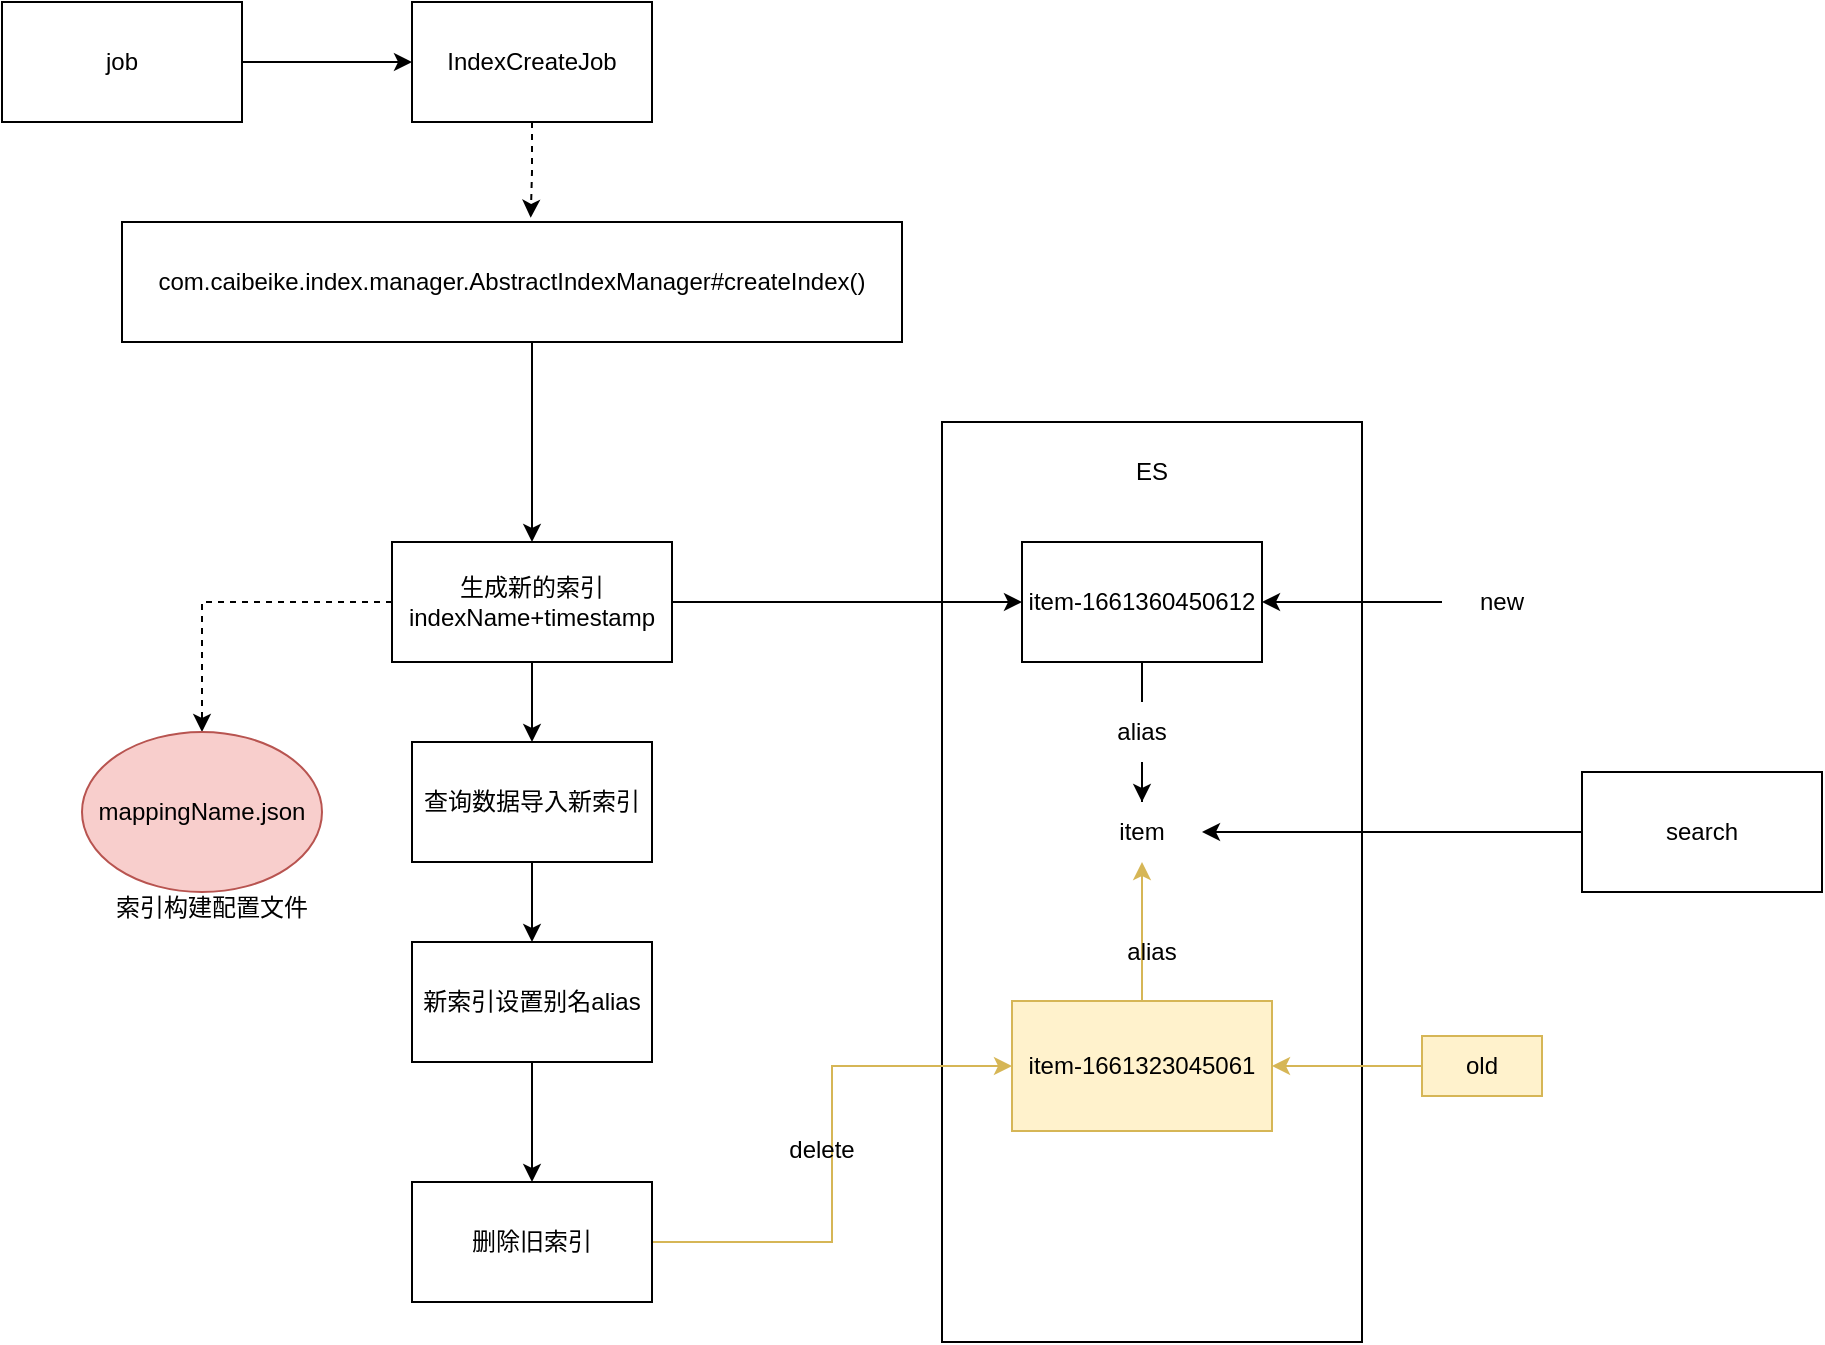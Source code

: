 <mxfile version="20.1.1" type="github"><diagram name="Page-1" id="52a04d89-c75d-2922-d76d-85b35f80e030"><mxGraphModel dx="1221" dy="634" grid="1" gridSize="10" guides="1" tooltips="1" connect="1" arrows="1" fold="1" page="1" pageScale="1" pageWidth="1100" pageHeight="850" background="none" math="0" shadow="0"><root><mxCell id="0"/><mxCell id="1" parent="0"/><mxCell id="pMYmZRGYHHG0uFq6aiRN-14" value="" style="rounded=0;whiteSpace=wrap;html=1;" vertex="1" parent="1"><mxGeometry x="610" y="310" width="210" height="460" as="geometry"/></mxCell><mxCell id="pMYmZRGYHHG0uFq6aiRN-3" value="" style="edgeStyle=orthogonalEdgeStyle;rounded=0;orthogonalLoop=1;jettySize=auto;html=1;entryX=0;entryY=0.5;entryDx=0;entryDy=0;" edge="1" parent="1" source="pMYmZRGYHHG0uFq6aiRN-1" target="pMYmZRGYHHG0uFq6aiRN-38"><mxGeometry relative="1" as="geometry"><Array as="points"><mxPoint x="150" y="130"/></Array></mxGeometry></mxCell><mxCell id="pMYmZRGYHHG0uFq6aiRN-1" value="job" style="rounded=0;whiteSpace=wrap;html=1;" vertex="1" parent="1"><mxGeometry x="140" y="100" width="120" height="60" as="geometry"/></mxCell><mxCell id="pMYmZRGYHHG0uFq6aiRN-5" value="" style="edgeStyle=orthogonalEdgeStyle;rounded=0;orthogonalLoop=1;jettySize=auto;html=1;exitX=0.5;exitY=1;exitDx=0;exitDy=0;" edge="1" parent="1" source="pMYmZRGYHHG0uFq6aiRN-2" target="pMYmZRGYHHG0uFq6aiRN-4"><mxGeometry relative="1" as="geometry"><mxPoint x="350" y="260" as="sourcePoint"/><Array as="points"><mxPoint x="405" y="350"/><mxPoint x="405" y="350"/></Array></mxGeometry></mxCell><mxCell id="pMYmZRGYHHG0uFq6aiRN-2" value="com.caibeike.index.manager.AbstractIndexManager#createIndex()" style="whiteSpace=wrap;html=1;rounded=0;" vertex="1" parent="1"><mxGeometry x="200" y="210" width="390" height="60" as="geometry"/></mxCell><mxCell id="pMYmZRGYHHG0uFq6aiRN-7" value="" style="edgeStyle=orthogonalEdgeStyle;rounded=0;orthogonalLoop=1;jettySize=auto;html=1;" edge="1" parent="1" source="pMYmZRGYHHG0uFq6aiRN-4" target="pMYmZRGYHHG0uFq6aiRN-6"><mxGeometry relative="1" as="geometry"/></mxCell><mxCell id="pMYmZRGYHHG0uFq6aiRN-23" style="edgeStyle=orthogonalEdgeStyle;rounded=0;orthogonalLoop=1;jettySize=auto;html=1;exitX=1;exitY=0.5;exitDx=0;exitDy=0;entryX=0;entryY=0.5;entryDx=0;entryDy=0;" edge="1" parent="1" source="pMYmZRGYHHG0uFq6aiRN-4" target="pMYmZRGYHHG0uFq6aiRN-20"><mxGeometry relative="1" as="geometry"/></mxCell><mxCell id="pMYmZRGYHHG0uFq6aiRN-34" style="edgeStyle=orthogonalEdgeStyle;rounded=0;orthogonalLoop=1;jettySize=auto;html=1;dashed=1;" edge="1" parent="1" source="pMYmZRGYHHG0uFq6aiRN-4" target="pMYmZRGYHHG0uFq6aiRN-33"><mxGeometry relative="1" as="geometry"/></mxCell><mxCell id="pMYmZRGYHHG0uFq6aiRN-4" value="生成新的索引&lt;br&gt;indexName+timestamp" style="whiteSpace=wrap;html=1;rounded=0;" vertex="1" parent="1"><mxGeometry x="335" y="370" width="140" height="60" as="geometry"/></mxCell><mxCell id="pMYmZRGYHHG0uFq6aiRN-6" value="查询数据导入新索引" style="whiteSpace=wrap;html=1;rounded=0;" vertex="1" parent="1"><mxGeometry x="345" y="470" width="120" height="60" as="geometry"/></mxCell><mxCell id="pMYmZRGYHHG0uFq6aiRN-11" value="" style="edgeStyle=orthogonalEdgeStyle;rounded=0;orthogonalLoop=1;jettySize=auto;html=1;exitX=0.5;exitY=1;exitDx=0;exitDy=0;" edge="1" parent="1" source="pMYmZRGYHHG0uFq6aiRN-6" target="pMYmZRGYHHG0uFq6aiRN-10"><mxGeometry relative="1" as="geometry"><mxPoint x="655" y="470" as="sourcePoint"/></mxGeometry></mxCell><mxCell id="pMYmZRGYHHG0uFq6aiRN-13" value="" style="edgeStyle=orthogonalEdgeStyle;rounded=0;orthogonalLoop=1;jettySize=auto;html=1;" edge="1" parent="1" source="pMYmZRGYHHG0uFq6aiRN-10" target="pMYmZRGYHHG0uFq6aiRN-12"><mxGeometry relative="1" as="geometry"/></mxCell><mxCell id="pMYmZRGYHHG0uFq6aiRN-10" value="新索引设置别名alias" style="whiteSpace=wrap;html=1;rounded=0;" vertex="1" parent="1"><mxGeometry x="345" y="570" width="120" height="60" as="geometry"/></mxCell><mxCell id="pMYmZRGYHHG0uFq6aiRN-29" style="edgeStyle=orthogonalEdgeStyle;rounded=0;orthogonalLoop=1;jettySize=auto;html=1;entryX=0;entryY=0.5;entryDx=0;entryDy=0;fillColor=#fff2cc;strokeColor=#d6b656;" edge="1" parent="1" source="pMYmZRGYHHG0uFq6aiRN-12" target="pMYmZRGYHHG0uFq6aiRN-17"><mxGeometry relative="1" as="geometry"/></mxCell><mxCell id="pMYmZRGYHHG0uFq6aiRN-12" value="删除旧索引" style="whiteSpace=wrap;html=1;rounded=0;" vertex="1" parent="1"><mxGeometry x="345" y="690" width="120" height="60" as="geometry"/></mxCell><mxCell id="pMYmZRGYHHG0uFq6aiRN-16" value="ES" style="text;html=1;strokeColor=none;fillColor=none;align=center;verticalAlign=middle;whiteSpace=wrap;rounded=0;" vertex="1" parent="1"><mxGeometry x="685" y="320" width="60" height="30" as="geometry"/></mxCell><mxCell id="pMYmZRGYHHG0uFq6aiRN-26" value="" style="edgeStyle=orthogonalEdgeStyle;rounded=0;orthogonalLoop=1;jettySize=auto;html=1;fillColor=#fff2cc;strokeColor=#d6b656;" edge="1" parent="1" source="pMYmZRGYHHG0uFq6aiRN-17" target="pMYmZRGYHHG0uFq6aiRN-24"><mxGeometry relative="1" as="geometry"/></mxCell><mxCell id="pMYmZRGYHHG0uFq6aiRN-17" value="item-1661323045061" style="rounded=0;whiteSpace=wrap;html=1;fillColor=#fff2cc;strokeColor=#d6b656;" vertex="1" parent="1"><mxGeometry x="645" y="599.5" width="130" height="65" as="geometry"/></mxCell><mxCell id="pMYmZRGYHHG0uFq6aiRN-19" value="" style="edgeStyle=orthogonalEdgeStyle;rounded=0;orthogonalLoop=1;jettySize=auto;html=1;fillColor=#fff2cc;strokeColor=#d6b656;" edge="1" parent="1" source="pMYmZRGYHHG0uFq6aiRN-18" target="pMYmZRGYHHG0uFq6aiRN-17"><mxGeometry relative="1" as="geometry"/></mxCell><mxCell id="pMYmZRGYHHG0uFq6aiRN-18" value="old" style="text;html=1;strokeColor=#d6b656;fillColor=#fff2cc;align=center;verticalAlign=middle;whiteSpace=wrap;rounded=0;" vertex="1" parent="1"><mxGeometry x="850" y="617" width="60" height="30" as="geometry"/></mxCell><mxCell id="pMYmZRGYHHG0uFq6aiRN-25" value="" style="edgeStyle=orthogonalEdgeStyle;rounded=0;orthogonalLoop=1;jettySize=auto;html=1;startArrow=none;" edge="1" parent="1" source="pMYmZRGYHHG0uFq6aiRN-27" target="pMYmZRGYHHG0uFq6aiRN-24"><mxGeometry relative="1" as="geometry"/></mxCell><mxCell id="pMYmZRGYHHG0uFq6aiRN-20" value="item-1661360450612" style="rounded=0;whiteSpace=wrap;html=1;" vertex="1" parent="1"><mxGeometry x="650" y="370" width="120" height="60" as="geometry"/></mxCell><mxCell id="pMYmZRGYHHG0uFq6aiRN-22" value="" style="edgeStyle=orthogonalEdgeStyle;rounded=0;orthogonalLoop=1;jettySize=auto;html=1;" edge="1" parent="1" source="pMYmZRGYHHG0uFq6aiRN-21" target="pMYmZRGYHHG0uFq6aiRN-20"><mxGeometry relative="1" as="geometry"/></mxCell><mxCell id="pMYmZRGYHHG0uFq6aiRN-21" value="new" style="text;html=1;strokeColor=none;fillColor=none;align=center;verticalAlign=middle;whiteSpace=wrap;rounded=0;" vertex="1" parent="1"><mxGeometry x="860" y="385" width="60" height="30" as="geometry"/></mxCell><mxCell id="pMYmZRGYHHG0uFq6aiRN-24" value="item" style="text;html=1;strokeColor=none;fillColor=none;align=center;verticalAlign=middle;whiteSpace=wrap;rounded=0;" vertex="1" parent="1"><mxGeometry x="680" y="500" width="60" height="30" as="geometry"/></mxCell><mxCell id="pMYmZRGYHHG0uFq6aiRN-28" value="alias" style="text;html=1;strokeColor=none;fillColor=none;align=center;verticalAlign=middle;whiteSpace=wrap;rounded=0;" vertex="1" parent="1"><mxGeometry x="685" y="560" width="60" height="30" as="geometry"/></mxCell><mxCell id="pMYmZRGYHHG0uFq6aiRN-30" value="delete" style="text;html=1;strokeColor=none;fillColor=none;align=center;verticalAlign=middle;whiteSpace=wrap;rounded=0;" vertex="1" parent="1"><mxGeometry x="520" y="659" width="60" height="30" as="geometry"/></mxCell><mxCell id="pMYmZRGYHHG0uFq6aiRN-31" value="" style="endArrow=classic;html=1;rounded=0;exitX=0;exitY=0.5;exitDx=0;exitDy=0;" edge="1" parent="1" source="pMYmZRGYHHG0uFq6aiRN-32" target="pMYmZRGYHHG0uFq6aiRN-24"><mxGeometry width="50" height="50" relative="1" as="geometry"><mxPoint x="1000" y="520" as="sourcePoint"/><mxPoint x="550" y="490" as="targetPoint"/></mxGeometry></mxCell><mxCell id="pMYmZRGYHHG0uFq6aiRN-32" value="search" style="rounded=0;whiteSpace=wrap;html=1;" vertex="1" parent="1"><mxGeometry x="930" y="485" width="120" height="60" as="geometry"/></mxCell><mxCell id="pMYmZRGYHHG0uFq6aiRN-33" value="mappingName.json" style="ellipse;whiteSpace=wrap;html=1;fillColor=#f8cecc;strokeColor=#b85450;" vertex="1" parent="1"><mxGeometry x="180" y="465" width="120" height="80" as="geometry"/></mxCell><mxCell id="pMYmZRGYHHG0uFq6aiRN-35" value="索引构建配置文件" style="text;html=1;strokeColor=none;fillColor=none;align=center;verticalAlign=middle;whiteSpace=wrap;rounded=0;" vertex="1" parent="1"><mxGeometry x="190" y="545" width="110" height="15" as="geometry"/></mxCell><mxCell id="pMYmZRGYHHG0uFq6aiRN-27" value="alias" style="text;html=1;strokeColor=none;fillColor=none;align=center;verticalAlign=middle;whiteSpace=wrap;rounded=0;" vertex="1" parent="1"><mxGeometry x="680" y="450" width="60" height="30" as="geometry"/></mxCell><mxCell id="pMYmZRGYHHG0uFq6aiRN-37" value="" style="edgeStyle=orthogonalEdgeStyle;rounded=0;orthogonalLoop=1;jettySize=auto;html=1;endArrow=none;" edge="1" parent="1" source="pMYmZRGYHHG0uFq6aiRN-20" target="pMYmZRGYHHG0uFq6aiRN-27"><mxGeometry relative="1" as="geometry"><mxPoint x="710" y="430" as="sourcePoint"/><mxPoint x="710" y="500" as="targetPoint"/></mxGeometry></mxCell><mxCell id="pMYmZRGYHHG0uFq6aiRN-41" value="" style="edgeStyle=orthogonalEdgeStyle;rounded=0;orthogonalLoop=1;jettySize=auto;html=1;dashed=1;fontColor=#000000;entryX=0.524;entryY=-0.035;entryDx=0;entryDy=0;entryPerimeter=0;" edge="1" parent="1" source="pMYmZRGYHHG0uFq6aiRN-38" target="pMYmZRGYHHG0uFq6aiRN-2"><mxGeometry relative="1" as="geometry"><mxPoint x="405" y="200" as="targetPoint"/></mxGeometry></mxCell><mxCell id="pMYmZRGYHHG0uFq6aiRN-38" value="IndexCreateJob" style="rounded=0;whiteSpace=wrap;html=1;fontColor=#000000;" vertex="1" parent="1"><mxGeometry x="345" y="100" width="120" height="60" as="geometry"/></mxCell></root></mxGraphModel></diagram></mxfile>